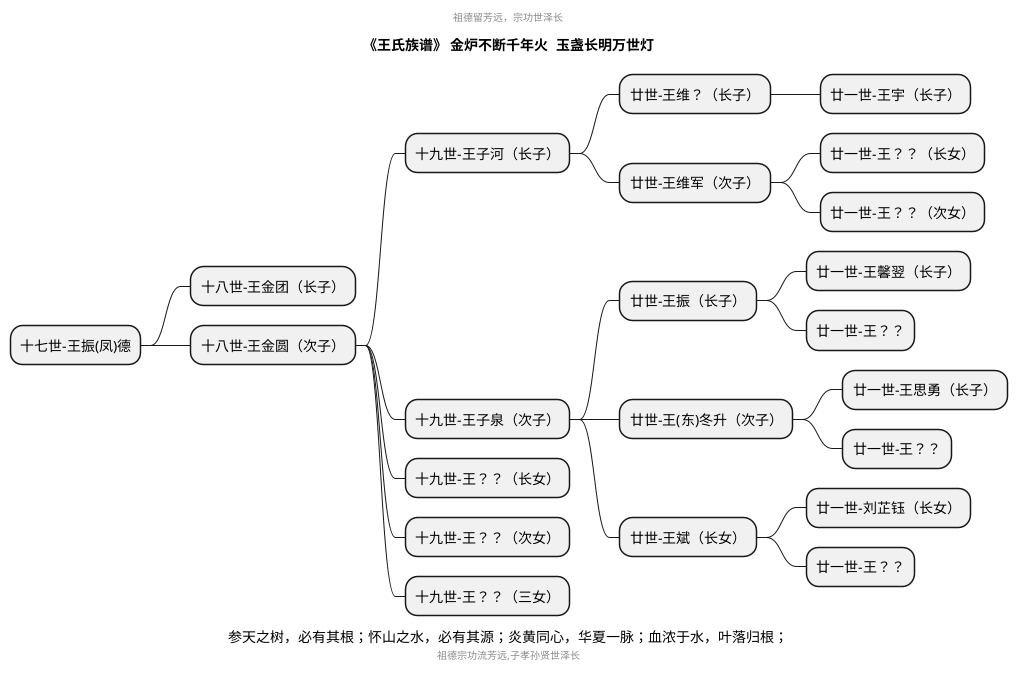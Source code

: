 @startmindmap

center header 祖德留芳远，宗功世泽长
title 《王氏族谱》 金炉不断千年火  玉盏长明万世灯

* 十七世-王振(凤)德
** 十八世-王金团（长子）
** 十八世-王金圆（次子）
*** 十九世-王子河（长子）
**** 廿世-王维？（长子）
***** 廿一世-王宇（长子）
**** 廿世-王维军（次子）
***** 廿一世-王？？（长女）
***** 廿一世-王？？（次女）
*** 十九世-王子泉（次子）
**** 廿世-王振（长子）
***** 廿一世-王馨翌（长子）
***** 廿一世-王？？
**** 廿世-王(东)冬升（次子）
***** 廿一世-王思勇（长子）
***** 廿一世-王？？
**** 廿世-王斌（长女）
***** 廿一世-刘芷钰（长女）
***** 廿一世-王？？
*** 十九世-王？？（长女）
*** 十九世-王？？（次女）
*** 十九世-王？？（三女）

caption 参天之树，必有其根；怀山之水，必有其源；炎黄同心，华夏一脉；血浓于水，叶落归根；
center footer 祖德宗功流芳远,子孝孙贤世泽长
@endmindmap

## 迁徙溯源
- 薛城-小庄-->
- 薛城-火山头-->
- 滕州羊庄镇-大赵庄-->
- 滕州-柴胡店-->
    - 滕州柴胡店镇-柴胡店村
    - 滕州柴胡店镇-郝庄村
    - 薛城陶庄镇-东仓存

## 祖坟方位
- 太爷-北官庄：东北西南向
- 爷爷-郝庄村西南：坐北朝南向

## 新续家谱字辈
至廿世，原家谱撰字辈已使用完，遂新续家谱字辈二十八字，以传后世。
- 开元宪立衍（延）吉庆
- 传家永昌思景隆
- 敬修厚德百福田
- 积善（鸿运）贵宝玉成山

## 祖制称呼
一般至上九代，下九代
鼻祖、远祖、太祖、烈祖、天祖、高祖、曾祖、祖父、父亲、
自己、
儿子、孙子、曾（重）孙、玄孙、来孙、弟孙、乃孙、云孙、耳孙

## 兄弟称呼
同父母：胞兄弟（二服）
同祖父：叔兄弟（三服）
同曾祖、同高祖：堂兄弟（四服、五服）

## 修家谱的意义
(1)、家谱是中国五千年文明史的见证，也是一种独特的文化传承。
(2)、号称是人生三大终极问题的：“我是谁，我从哪里来，我到哪里去“，自古以来一直困扰着众多的哲学家和宗教家，而家谱可能就是中国人以这样一种独特的方式，在一定程度上回答了这个问题。我是谁——姓氏源流，我从哪里来——世系谱，我到哪里去——家族坟茔和祠堂。
(3)、现代编修家谱仍然有着一定积极意义，可以增强家族和集体认同感，增强人与人之间的亲情联系，提升民族自豪感和文化自信等。
(4)、另外，家谱也是具有一定文学、社会、史料价值的，可以作为正史有益补充，留作以后的历史研究资料。

## 家谱主要内容
1、谱序
稍具规模的家谱，卷首一定会有一篇至几十篇不等的序文，它是每部家谱不可缺少的内容之一。
谱序包括新序、旧序、族外人的客序、跋语、目录和刻印人名以及其它关于本族的记述。

2、凡例
主要是阐述家谱的纂修原则和体例。
一般而言，一些家谱在每一次续修时都会订出若干条适合社会潮流与需要的规则，以作为修谱时所要遵循的原则。
家谱是中国几千历史传承下来的，自然会存在不少封建朝代的落后思想和陈规陋习，在编修家谱时，要注意摒弃一些不好的东西。重点是剔除旧家谱中的封建伦理道德思想和宗法观念，不能攀附假托。

3.姓氏源流
中国家谱素来有'叙本系，述始封'的传统，明清以来各家谱也大多有记姓氏源流的一章，或称姓氏源流，或称宗族源流。
它主要是用来记述本姓来源、本族的历史渊源、始祖、世派、迁徙、各支派间关系甚至改姓的原委等。

4.族规
是宗族家族成员共同制定的、用以约束和教化族人的宗族法规，是家谱中的重要组成部分。
其名称各异，种类很多，诸如家规、家戒、家法、家礼、族规、族约、祠规、戒谕等。

5.祠堂
记载宗族、家族祠堂修建的历史，介绍祠堂的建筑规模、地理位置，堂号及来源，收录有关祠堂的碑文、诗文、祠联、祠匾、祠堂图，建祠捐资人名，记录祠堂内神位世次、配享、附享、祭祀情况等。

6.世系图
世系图是家谱中的主体部分，又称为世系考、世系记等。这部分内容为所有家谱所共有，世系图用来清楚地记载每一个家族成员之间的相互关系与繁衍发展。使用较多的世系图模式有欧式、苏式、宝塔式和牒记式四种
不管采用什么样的世系图，通常都要记述以下内容：身之所出；姓名 性别 字辈 生 殁时间等；婚姻状况；子女状况等。
（名、字、号、生、死、葬、学、衔、职、婚、嫁、育）

7.传记
家谱中的传记又称行状、行述、志略等，其体裁有传记、行状、寿文、贺序、墓志、祭文以及抄自史传中的资料，主要载录家族成员中德行高尚、功成名就或某些方面影响较大的人等的事迹和传记资料。

8.字辈谱
又称派语、派行诗、行第、派引、排行等，专门登载族内成员姓名排行的字语。

10.捐修人员
家谱的编修或续修，是家族中的一件大事，涉及族中许多人员，耗时耗力，需要较大的投入，故经常要动员全族成员捐款助修。
一般修谱的惯例是：三十年一小修、六十年一大修


